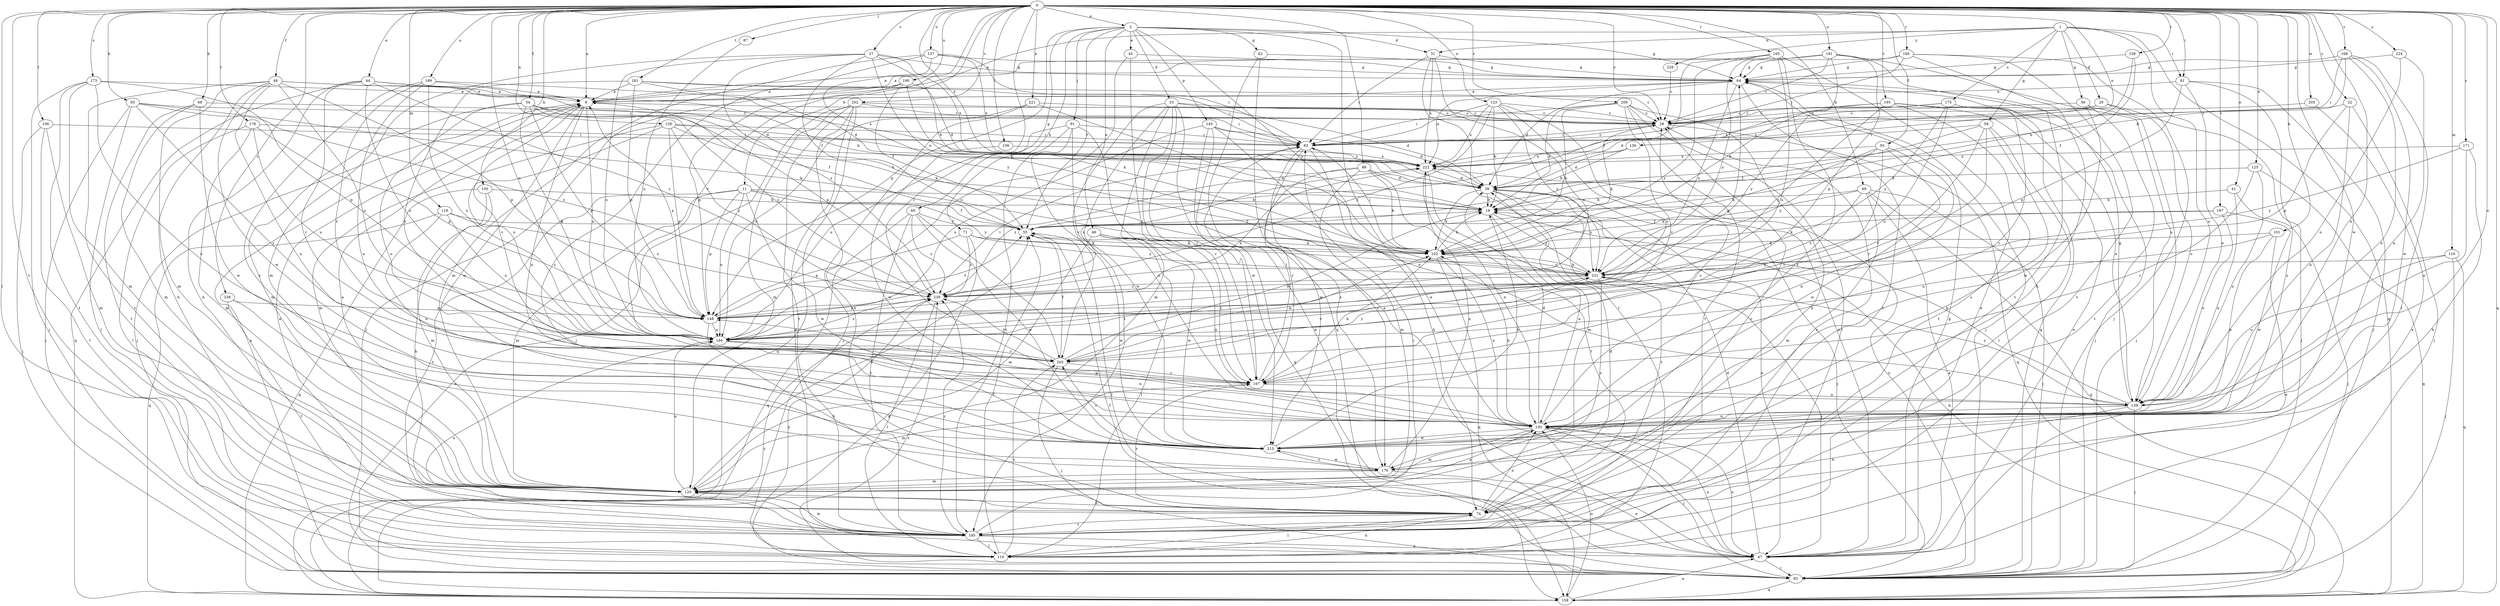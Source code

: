 strict digraph  {
0;
1;
2;
9;
11;
18;
22;
27;
28;
29;
31;
33;
38;
41;
44;
45;
46;
47;
48;
50;
54;
55;
56;
59;
60;
62;
64;
65;
68;
69;
71;
74;
81;
83;
86;
87;
91;
93;
100;
101;
102;
106;
108;
110;
116;
118;
120;
123;
125;
128;
130;
136;
137;
139;
145;
148;
158;
159;
160;
165;
167;
168;
171;
173;
175;
176;
178;
181;
185;
189;
190;
191;
194;
195;
197;
200;
202;
203;
205;
213;
221;
222;
224;
228;
231;
238;
239;
0 -> 2  [label=a];
0 -> 9  [label=a];
0 -> 11  [label=b];
0 -> 22  [label=c];
0 -> 27  [label=c];
0 -> 28  [label=c];
0 -> 41  [label=e];
0 -> 44  [label=e];
0 -> 48  [label=f];
0 -> 50  [label=f];
0 -> 54  [label=f];
0 -> 65  [label=h];
0 -> 68  [label=h];
0 -> 69  [label=h];
0 -> 81  [label=i];
0 -> 86  [label=j];
0 -> 87  [label=j];
0 -> 100  [label=k];
0 -> 101  [label=k];
0 -> 106  [label=l];
0 -> 108  [label=l];
0 -> 110  [label=l];
0 -> 116  [label=m];
0 -> 118  [label=m];
0 -> 123  [label=n];
0 -> 125  [label=n];
0 -> 128  [label=n];
0 -> 130  [label=n];
0 -> 136  [label=o];
0 -> 137  [label=o];
0 -> 139  [label=o];
0 -> 158  [label=q];
0 -> 159  [label=r];
0 -> 160  [label=r];
0 -> 165  [label=r];
0 -> 167  [label=r];
0 -> 168  [label=s];
0 -> 171  [label=s];
0 -> 173  [label=s];
0 -> 178  [label=t];
0 -> 181  [label=t];
0 -> 185  [label=t];
0 -> 189  [label=u];
0 -> 190  [label=u];
0 -> 191  [label=u];
0 -> 194  [label=u];
0 -> 195  [label=v];
0 -> 197  [label=v];
0 -> 200  [label=v];
0 -> 202  [label=v];
0 -> 203  [label=v];
0 -> 205  [label=w];
0 -> 213  [label=w];
0 -> 221  [label=x];
0 -> 222  [label=x];
0 -> 224  [label=y];
0 -> 238  [label=z];
1 -> 9  [label=a];
1 -> 29  [label=d];
1 -> 31  [label=d];
1 -> 56  [label=g];
1 -> 59  [label=g];
1 -> 81  [label=i];
1 -> 139  [label=o];
1 -> 158  [label=q];
1 -> 175  [label=s];
1 -> 228  [label=y];
2 -> 31  [label=d];
2 -> 33  [label=d];
2 -> 45  [label=e];
2 -> 46  [label=e];
2 -> 47  [label=e];
2 -> 55  [label=f];
2 -> 60  [label=g];
2 -> 62  [label=g];
2 -> 64  [label=g];
2 -> 71  [label=h];
2 -> 91  [label=j];
2 -> 145  [label=p];
2 -> 148  [label=p];
2 -> 231  [label=y];
9 -> 28  [label=c];
9 -> 93  [label=j];
9 -> 130  [label=n];
9 -> 194  [label=u];
9 -> 203  [label=v];
9 -> 213  [label=w];
11 -> 18  [label=b];
11 -> 55  [label=f];
11 -> 120  [label=m];
11 -> 148  [label=p];
11 -> 185  [label=t];
11 -> 194  [label=u];
11 -> 213  [label=w];
11 -> 231  [label=y];
18 -> 55  [label=f];
18 -> 130  [label=n];
18 -> 231  [label=y];
22 -> 28  [label=c];
22 -> 93  [label=j];
22 -> 130  [label=n];
22 -> 148  [label=p];
27 -> 18  [label=b];
27 -> 55  [label=f];
27 -> 64  [label=g];
27 -> 102  [label=k];
27 -> 120  [label=m];
27 -> 194  [label=u];
27 -> 222  [label=x];
27 -> 239  [label=z];
28 -> 83  [label=i];
28 -> 102  [label=k];
28 -> 158  [label=q];
29 -> 28  [label=c];
29 -> 38  [label=d];
29 -> 93  [label=j];
29 -> 139  [label=o];
29 -> 222  [label=x];
31 -> 64  [label=g];
31 -> 83  [label=i];
31 -> 110  [label=l];
31 -> 194  [label=u];
31 -> 222  [label=x];
33 -> 28  [label=c];
33 -> 38  [label=d];
33 -> 47  [label=e];
33 -> 120  [label=m];
33 -> 167  [label=r];
33 -> 185  [label=t];
33 -> 203  [label=v];
33 -> 213  [label=w];
38 -> 18  [label=b];
38 -> 47  [label=e];
38 -> 93  [label=j];
38 -> 102  [label=k];
38 -> 185  [label=t];
38 -> 231  [label=y];
41 -> 18  [label=b];
41 -> 93  [label=j];
41 -> 130  [label=n];
44 -> 9  [label=a];
44 -> 18  [label=b];
44 -> 74  [label=h];
44 -> 158  [label=q];
44 -> 167  [label=r];
44 -> 194  [label=u];
44 -> 239  [label=z];
45 -> 64  [label=g];
45 -> 167  [label=r];
45 -> 194  [label=u];
46 -> 102  [label=k];
46 -> 110  [label=l];
46 -> 120  [label=m];
46 -> 130  [label=n];
46 -> 167  [label=r];
46 -> 213  [label=w];
47 -> 38  [label=d];
47 -> 55  [label=f];
47 -> 64  [label=g];
47 -> 93  [label=j];
47 -> 130  [label=n];
47 -> 231  [label=y];
48 -> 9  [label=a];
48 -> 38  [label=d];
48 -> 74  [label=h];
48 -> 120  [label=m];
48 -> 130  [label=n];
48 -> 148  [label=p];
48 -> 185  [label=t];
48 -> 194  [label=u];
48 -> 213  [label=w];
50 -> 102  [label=k];
50 -> 130  [label=n];
50 -> 167  [label=r];
50 -> 213  [label=w];
50 -> 222  [label=x];
50 -> 231  [label=y];
54 -> 28  [label=c];
54 -> 55  [label=f];
54 -> 102  [label=k];
54 -> 120  [label=m];
54 -> 139  [label=o];
54 -> 148  [label=p];
54 -> 194  [label=u];
54 -> 239  [label=z];
55 -> 102  [label=k];
55 -> 213  [label=w];
56 -> 28  [label=c];
56 -> 93  [label=j];
56 -> 185  [label=t];
56 -> 213  [label=w];
59 -> 55  [label=f];
59 -> 83  [label=i];
59 -> 110  [label=l];
59 -> 167  [label=r];
59 -> 176  [label=s];
59 -> 203  [label=v];
60 -> 55  [label=f];
60 -> 158  [label=q];
60 -> 185  [label=t];
60 -> 203  [label=v];
60 -> 213  [label=w];
60 -> 239  [label=z];
62 -> 47  [label=e];
62 -> 64  [label=g];
62 -> 158  [label=q];
64 -> 9  [label=a];
64 -> 38  [label=d];
64 -> 93  [label=j];
64 -> 185  [label=t];
64 -> 222  [label=x];
64 -> 231  [label=y];
65 -> 28  [label=c];
65 -> 93  [label=j];
65 -> 102  [label=k];
65 -> 110  [label=l];
65 -> 167  [label=r];
65 -> 239  [label=z];
68 -> 28  [label=c];
68 -> 120  [label=m];
68 -> 185  [label=t];
68 -> 213  [label=w];
69 -> 18  [label=b];
69 -> 47  [label=e];
69 -> 93  [label=j];
69 -> 102  [label=k];
69 -> 120  [label=m];
69 -> 158  [label=q];
69 -> 239  [label=z];
71 -> 102  [label=k];
71 -> 148  [label=p];
71 -> 158  [label=q];
71 -> 231  [label=y];
71 -> 239  [label=z];
74 -> 28  [label=c];
74 -> 38  [label=d];
74 -> 110  [label=l];
74 -> 130  [label=n];
74 -> 167  [label=r];
74 -> 185  [label=t];
81 -> 9  [label=a];
81 -> 93  [label=j];
81 -> 139  [label=o];
81 -> 148  [label=p];
81 -> 176  [label=s];
83 -> 28  [label=c];
83 -> 74  [label=h];
83 -> 176  [label=s];
83 -> 213  [label=w];
83 -> 222  [label=x];
86 -> 38  [label=d];
86 -> 102  [label=k];
86 -> 120  [label=m];
86 -> 130  [label=n];
86 -> 167  [label=r];
86 -> 239  [label=z];
87 -> 194  [label=u];
91 -> 83  [label=i];
91 -> 130  [label=n];
91 -> 167  [label=r];
91 -> 185  [label=t];
91 -> 194  [label=u];
91 -> 213  [label=w];
93 -> 9  [label=a];
93 -> 55  [label=f];
93 -> 64  [label=g];
93 -> 158  [label=q];
93 -> 222  [label=x];
93 -> 239  [label=z];
100 -> 18  [label=b];
100 -> 74  [label=h];
100 -> 120  [label=m];
100 -> 158  [label=q];
101 -> 47  [label=e];
101 -> 102  [label=k];
101 -> 130  [label=n];
101 -> 194  [label=u];
102 -> 18  [label=b];
102 -> 83  [label=i];
102 -> 130  [label=n];
102 -> 158  [label=q];
102 -> 231  [label=y];
106 -> 83  [label=i];
106 -> 93  [label=j];
106 -> 110  [label=l];
106 -> 120  [label=m];
108 -> 213  [label=w];
108 -> 222  [label=x];
110 -> 55  [label=f];
110 -> 74  [label=h];
110 -> 203  [label=v];
110 -> 239  [label=z];
116 -> 93  [label=j];
116 -> 139  [label=o];
116 -> 158  [label=q];
116 -> 231  [label=y];
118 -> 55  [label=f];
118 -> 130  [label=n];
118 -> 158  [label=q];
118 -> 194  [label=u];
118 -> 239  [label=z];
120 -> 9  [label=a];
120 -> 55  [label=f];
120 -> 74  [label=h];
120 -> 130  [label=n];
120 -> 194  [label=u];
123 -> 18  [label=b];
123 -> 28  [label=c];
123 -> 47  [label=e];
123 -> 83  [label=i];
123 -> 194  [label=u];
123 -> 222  [label=x];
123 -> 231  [label=y];
123 -> 239  [label=z];
125 -> 38  [label=d];
125 -> 139  [label=o];
125 -> 158  [label=q];
125 -> 167  [label=r];
128 -> 18  [label=b];
128 -> 83  [label=i];
128 -> 120  [label=m];
128 -> 148  [label=p];
128 -> 194  [label=u];
128 -> 222  [label=x];
128 -> 239  [label=z];
130 -> 28  [label=c];
130 -> 38  [label=d];
130 -> 47  [label=e];
130 -> 93  [label=j];
130 -> 102  [label=k];
130 -> 120  [label=m];
130 -> 148  [label=p];
130 -> 213  [label=w];
136 -> 18  [label=b];
136 -> 38  [label=d];
136 -> 222  [label=x];
137 -> 64  [label=g];
137 -> 83  [label=i];
137 -> 120  [label=m];
137 -> 176  [label=s];
137 -> 222  [label=x];
137 -> 231  [label=y];
139 -> 18  [label=b];
139 -> 64  [label=g];
139 -> 74  [label=h];
139 -> 93  [label=j];
139 -> 130  [label=n];
139 -> 231  [label=y];
145 -> 38  [label=d];
145 -> 83  [label=i];
145 -> 139  [label=o];
145 -> 158  [label=q];
145 -> 176  [label=s];
145 -> 194  [label=u];
148 -> 9  [label=a];
148 -> 55  [label=f];
148 -> 74  [label=h];
148 -> 83  [label=i];
148 -> 194  [label=u];
148 -> 222  [label=x];
158 -> 18  [label=b];
158 -> 47  [label=e];
158 -> 130  [label=n];
158 -> 239  [label=z];
159 -> 18  [label=b];
159 -> 55  [label=f];
159 -> 64  [label=g];
160 -> 9  [label=a];
160 -> 64  [label=g];
160 -> 74  [label=h];
160 -> 83  [label=i];
160 -> 93  [label=j];
160 -> 185  [label=t];
165 -> 47  [label=e];
165 -> 55  [label=f];
165 -> 64  [label=g];
165 -> 176  [label=s];
165 -> 194  [label=u];
165 -> 231  [label=y];
165 -> 239  [label=z];
167 -> 83  [label=i];
167 -> 102  [label=k];
167 -> 120  [label=m];
167 -> 139  [label=o];
168 -> 38  [label=d];
168 -> 64  [label=g];
168 -> 83  [label=i];
168 -> 110  [label=l];
168 -> 130  [label=n];
168 -> 213  [label=w];
171 -> 74  [label=h];
171 -> 139  [label=o];
171 -> 222  [label=x];
171 -> 231  [label=y];
173 -> 9  [label=a];
173 -> 93  [label=j];
173 -> 120  [label=m];
173 -> 130  [label=n];
173 -> 148  [label=p];
173 -> 185  [label=t];
175 -> 28  [label=c];
175 -> 93  [label=j];
175 -> 167  [label=r];
175 -> 194  [label=u];
175 -> 222  [label=x];
175 -> 231  [label=y];
176 -> 47  [label=e];
176 -> 120  [label=m];
176 -> 213  [label=w];
176 -> 222  [label=x];
178 -> 83  [label=i];
178 -> 110  [label=l];
178 -> 120  [label=m];
178 -> 148  [label=p];
178 -> 194  [label=u];
181 -> 9  [label=a];
181 -> 28  [label=c];
181 -> 38  [label=d];
181 -> 83  [label=i];
181 -> 148  [label=p];
181 -> 203  [label=v];
185 -> 9  [label=a];
185 -> 28  [label=c];
185 -> 47  [label=e];
185 -> 83  [label=i];
185 -> 110  [label=l];
185 -> 120  [label=m];
185 -> 194  [label=u];
185 -> 239  [label=z];
189 -> 9  [label=a];
189 -> 130  [label=n];
189 -> 176  [label=s];
189 -> 194  [label=u];
189 -> 203  [label=v];
189 -> 222  [label=x];
190 -> 9  [label=a];
190 -> 38  [label=d];
190 -> 55  [label=f];
190 -> 93  [label=j];
190 -> 102  [label=k];
190 -> 148  [label=p];
191 -> 9  [label=a];
191 -> 28  [label=c];
191 -> 64  [label=g];
191 -> 102  [label=k];
191 -> 139  [label=o];
191 -> 148  [label=p];
191 -> 185  [label=t];
194 -> 64  [label=g];
194 -> 130  [label=n];
194 -> 203  [label=v];
194 -> 239  [label=z];
195 -> 28  [label=c];
195 -> 47  [label=e];
195 -> 139  [label=o];
195 -> 185  [label=t];
195 -> 231  [label=y];
195 -> 239  [label=z];
197 -> 55  [label=f];
197 -> 102  [label=k];
197 -> 139  [label=o];
197 -> 213  [label=w];
200 -> 18  [label=b];
200 -> 28  [label=c];
200 -> 74  [label=h];
200 -> 83  [label=i];
200 -> 102  [label=k];
200 -> 110  [label=l];
200 -> 185  [label=t];
200 -> 203  [label=v];
202 -> 28  [label=c];
202 -> 47  [label=e];
202 -> 74  [label=h];
202 -> 83  [label=i];
202 -> 93  [label=j];
202 -> 120  [label=m];
202 -> 158  [label=q];
202 -> 185  [label=t];
203 -> 18  [label=b];
203 -> 55  [label=f];
203 -> 93  [label=j];
203 -> 102  [label=k];
203 -> 167  [label=r];
203 -> 231  [label=y];
203 -> 239  [label=z];
205 -> 28  [label=c];
205 -> 47  [label=e];
213 -> 18  [label=b];
213 -> 176  [label=s];
213 -> 203  [label=v];
221 -> 28  [label=c];
221 -> 93  [label=j];
221 -> 102  [label=k];
221 -> 194  [label=u];
222 -> 38  [label=d];
222 -> 120  [label=m];
222 -> 185  [label=t];
224 -> 64  [label=g];
224 -> 130  [label=n];
224 -> 139  [label=o];
228 -> 28  [label=c];
231 -> 102  [label=k];
231 -> 176  [label=s];
231 -> 203  [label=v];
231 -> 239  [label=z];
238 -> 148  [label=p];
238 -> 176  [label=s];
238 -> 185  [label=t];
239 -> 9  [label=a];
239 -> 110  [label=l];
239 -> 148  [label=p];
239 -> 222  [label=x];
}
